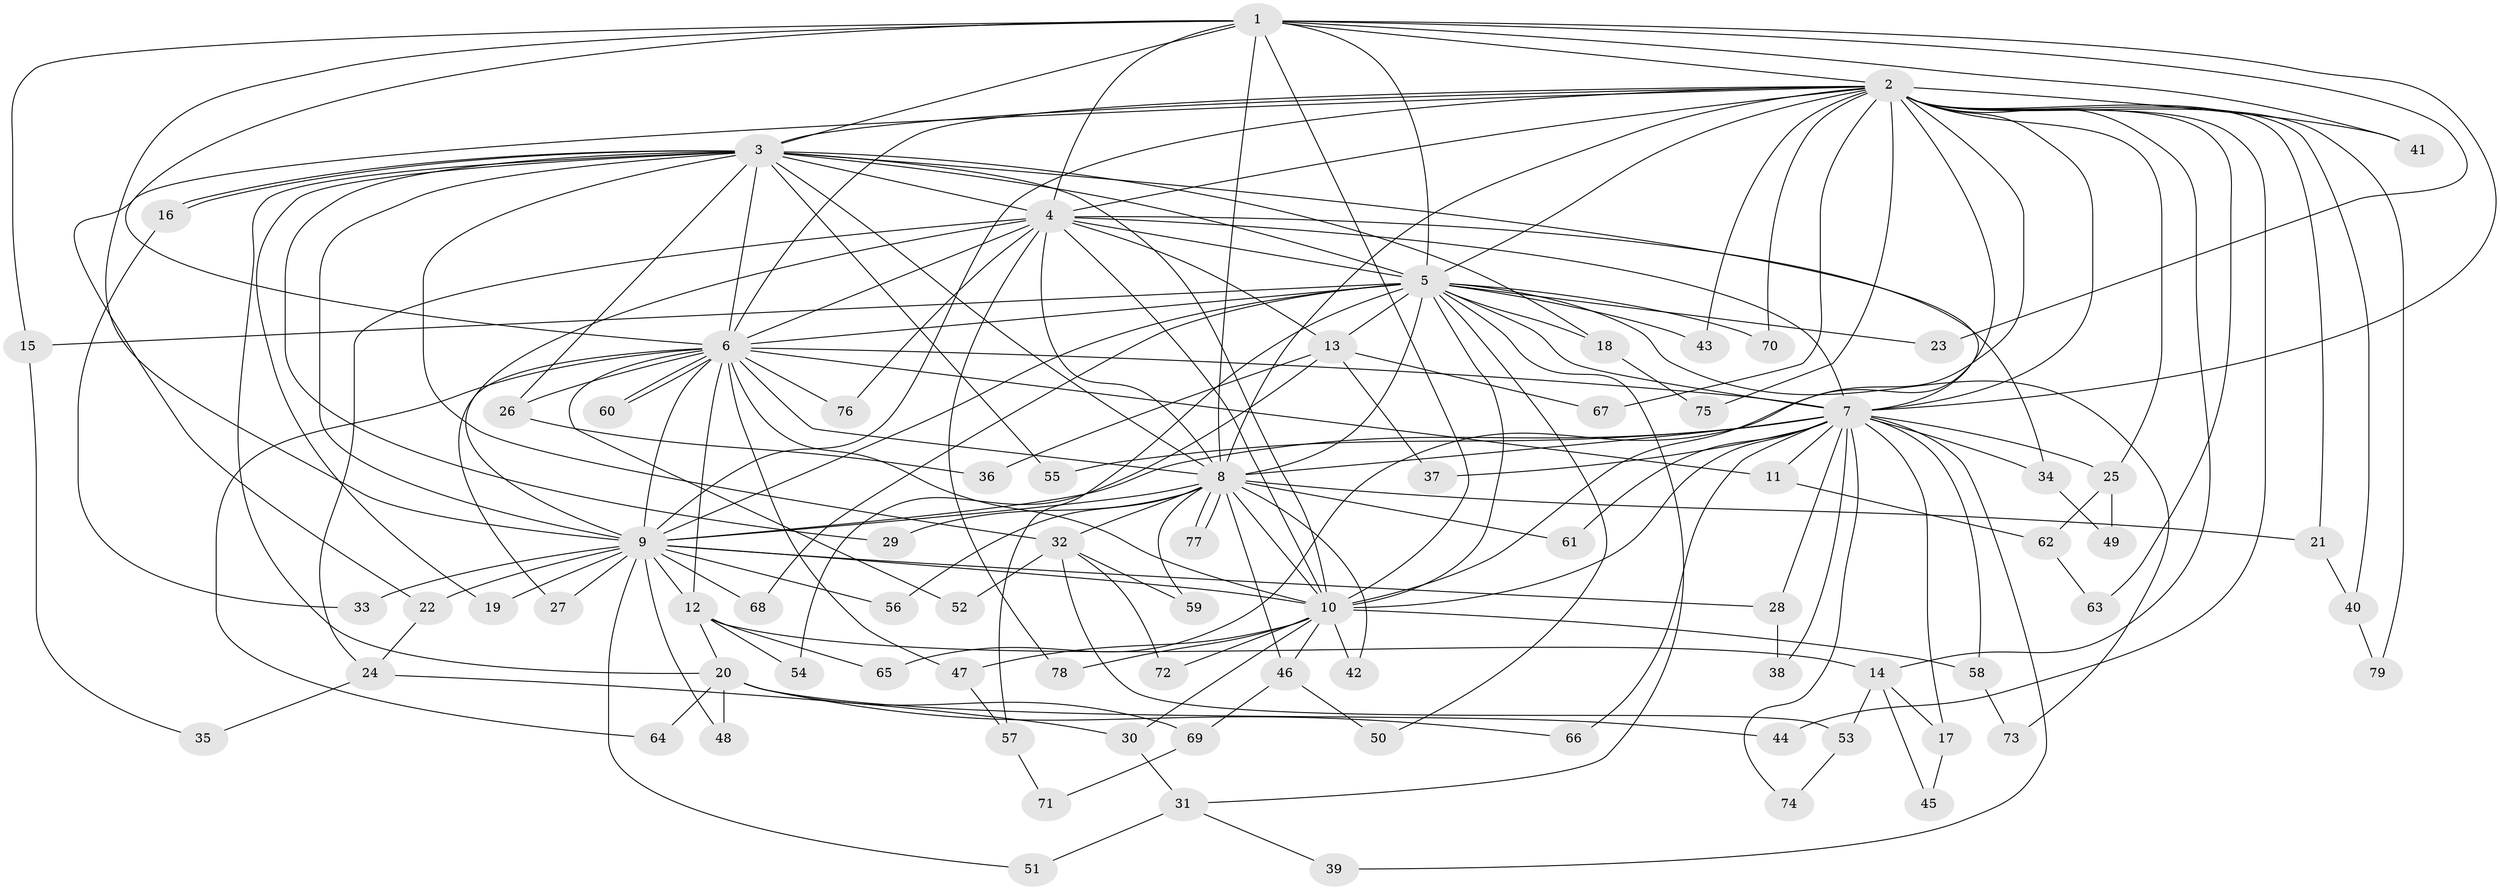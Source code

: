 // Generated by graph-tools (version 1.1) at 2025/13/03/09/25 04:13:52]
// undirected, 79 vertices, 183 edges
graph export_dot {
graph [start="1"]
  node [color=gray90,style=filled];
  1;
  2;
  3;
  4;
  5;
  6;
  7;
  8;
  9;
  10;
  11;
  12;
  13;
  14;
  15;
  16;
  17;
  18;
  19;
  20;
  21;
  22;
  23;
  24;
  25;
  26;
  27;
  28;
  29;
  30;
  31;
  32;
  33;
  34;
  35;
  36;
  37;
  38;
  39;
  40;
  41;
  42;
  43;
  44;
  45;
  46;
  47;
  48;
  49;
  50;
  51;
  52;
  53;
  54;
  55;
  56;
  57;
  58;
  59;
  60;
  61;
  62;
  63;
  64;
  65;
  66;
  67;
  68;
  69;
  70;
  71;
  72;
  73;
  74;
  75;
  76;
  77;
  78;
  79;
  1 -- 2;
  1 -- 3;
  1 -- 4;
  1 -- 5;
  1 -- 6;
  1 -- 7;
  1 -- 8;
  1 -- 9;
  1 -- 10;
  1 -- 15;
  1 -- 23;
  1 -- 41;
  2 -- 3;
  2 -- 4;
  2 -- 5;
  2 -- 6;
  2 -- 7;
  2 -- 8;
  2 -- 9;
  2 -- 10;
  2 -- 14;
  2 -- 21;
  2 -- 22;
  2 -- 25;
  2 -- 40;
  2 -- 41;
  2 -- 43;
  2 -- 44;
  2 -- 63;
  2 -- 65;
  2 -- 67;
  2 -- 70;
  2 -- 75;
  2 -- 79;
  3 -- 4;
  3 -- 5;
  3 -- 6;
  3 -- 7;
  3 -- 8;
  3 -- 9;
  3 -- 10;
  3 -- 16;
  3 -- 16;
  3 -- 18;
  3 -- 19;
  3 -- 20;
  3 -- 26;
  3 -- 29;
  3 -- 32;
  3 -- 55;
  4 -- 5;
  4 -- 6;
  4 -- 7;
  4 -- 8;
  4 -- 9;
  4 -- 10;
  4 -- 13;
  4 -- 24;
  4 -- 34;
  4 -- 76;
  4 -- 78;
  5 -- 6;
  5 -- 7;
  5 -- 8;
  5 -- 9;
  5 -- 10;
  5 -- 13;
  5 -- 15;
  5 -- 18;
  5 -- 23;
  5 -- 31;
  5 -- 43;
  5 -- 50;
  5 -- 57;
  5 -- 68;
  5 -- 70;
  5 -- 73;
  6 -- 7;
  6 -- 8;
  6 -- 9;
  6 -- 10;
  6 -- 11;
  6 -- 12;
  6 -- 26;
  6 -- 27;
  6 -- 47;
  6 -- 52;
  6 -- 60;
  6 -- 60;
  6 -- 64;
  6 -- 76;
  7 -- 8;
  7 -- 9;
  7 -- 10;
  7 -- 11;
  7 -- 17;
  7 -- 25;
  7 -- 28;
  7 -- 34;
  7 -- 37;
  7 -- 38;
  7 -- 39;
  7 -- 55;
  7 -- 58;
  7 -- 61;
  7 -- 66;
  7 -- 74;
  8 -- 9;
  8 -- 10;
  8 -- 21;
  8 -- 29;
  8 -- 32;
  8 -- 42;
  8 -- 46;
  8 -- 56;
  8 -- 59;
  8 -- 61;
  8 -- 77;
  8 -- 77;
  9 -- 10;
  9 -- 12;
  9 -- 19;
  9 -- 22;
  9 -- 27;
  9 -- 28;
  9 -- 33;
  9 -- 48;
  9 -- 51;
  9 -- 56;
  9 -- 68;
  10 -- 30;
  10 -- 42;
  10 -- 46;
  10 -- 47;
  10 -- 58;
  10 -- 72;
  10 -- 78;
  11 -- 62;
  12 -- 14;
  12 -- 20;
  12 -- 54;
  12 -- 65;
  13 -- 36;
  13 -- 37;
  13 -- 54;
  13 -- 67;
  14 -- 17;
  14 -- 45;
  14 -- 53;
  15 -- 35;
  16 -- 33;
  17 -- 45;
  18 -- 75;
  20 -- 44;
  20 -- 48;
  20 -- 64;
  20 -- 66;
  20 -- 69;
  21 -- 40;
  22 -- 24;
  24 -- 30;
  24 -- 35;
  25 -- 49;
  25 -- 62;
  26 -- 36;
  28 -- 38;
  30 -- 31;
  31 -- 39;
  31 -- 51;
  32 -- 52;
  32 -- 53;
  32 -- 59;
  32 -- 72;
  34 -- 49;
  40 -- 79;
  46 -- 50;
  46 -- 69;
  47 -- 57;
  53 -- 74;
  57 -- 71;
  58 -- 73;
  62 -- 63;
  69 -- 71;
}
